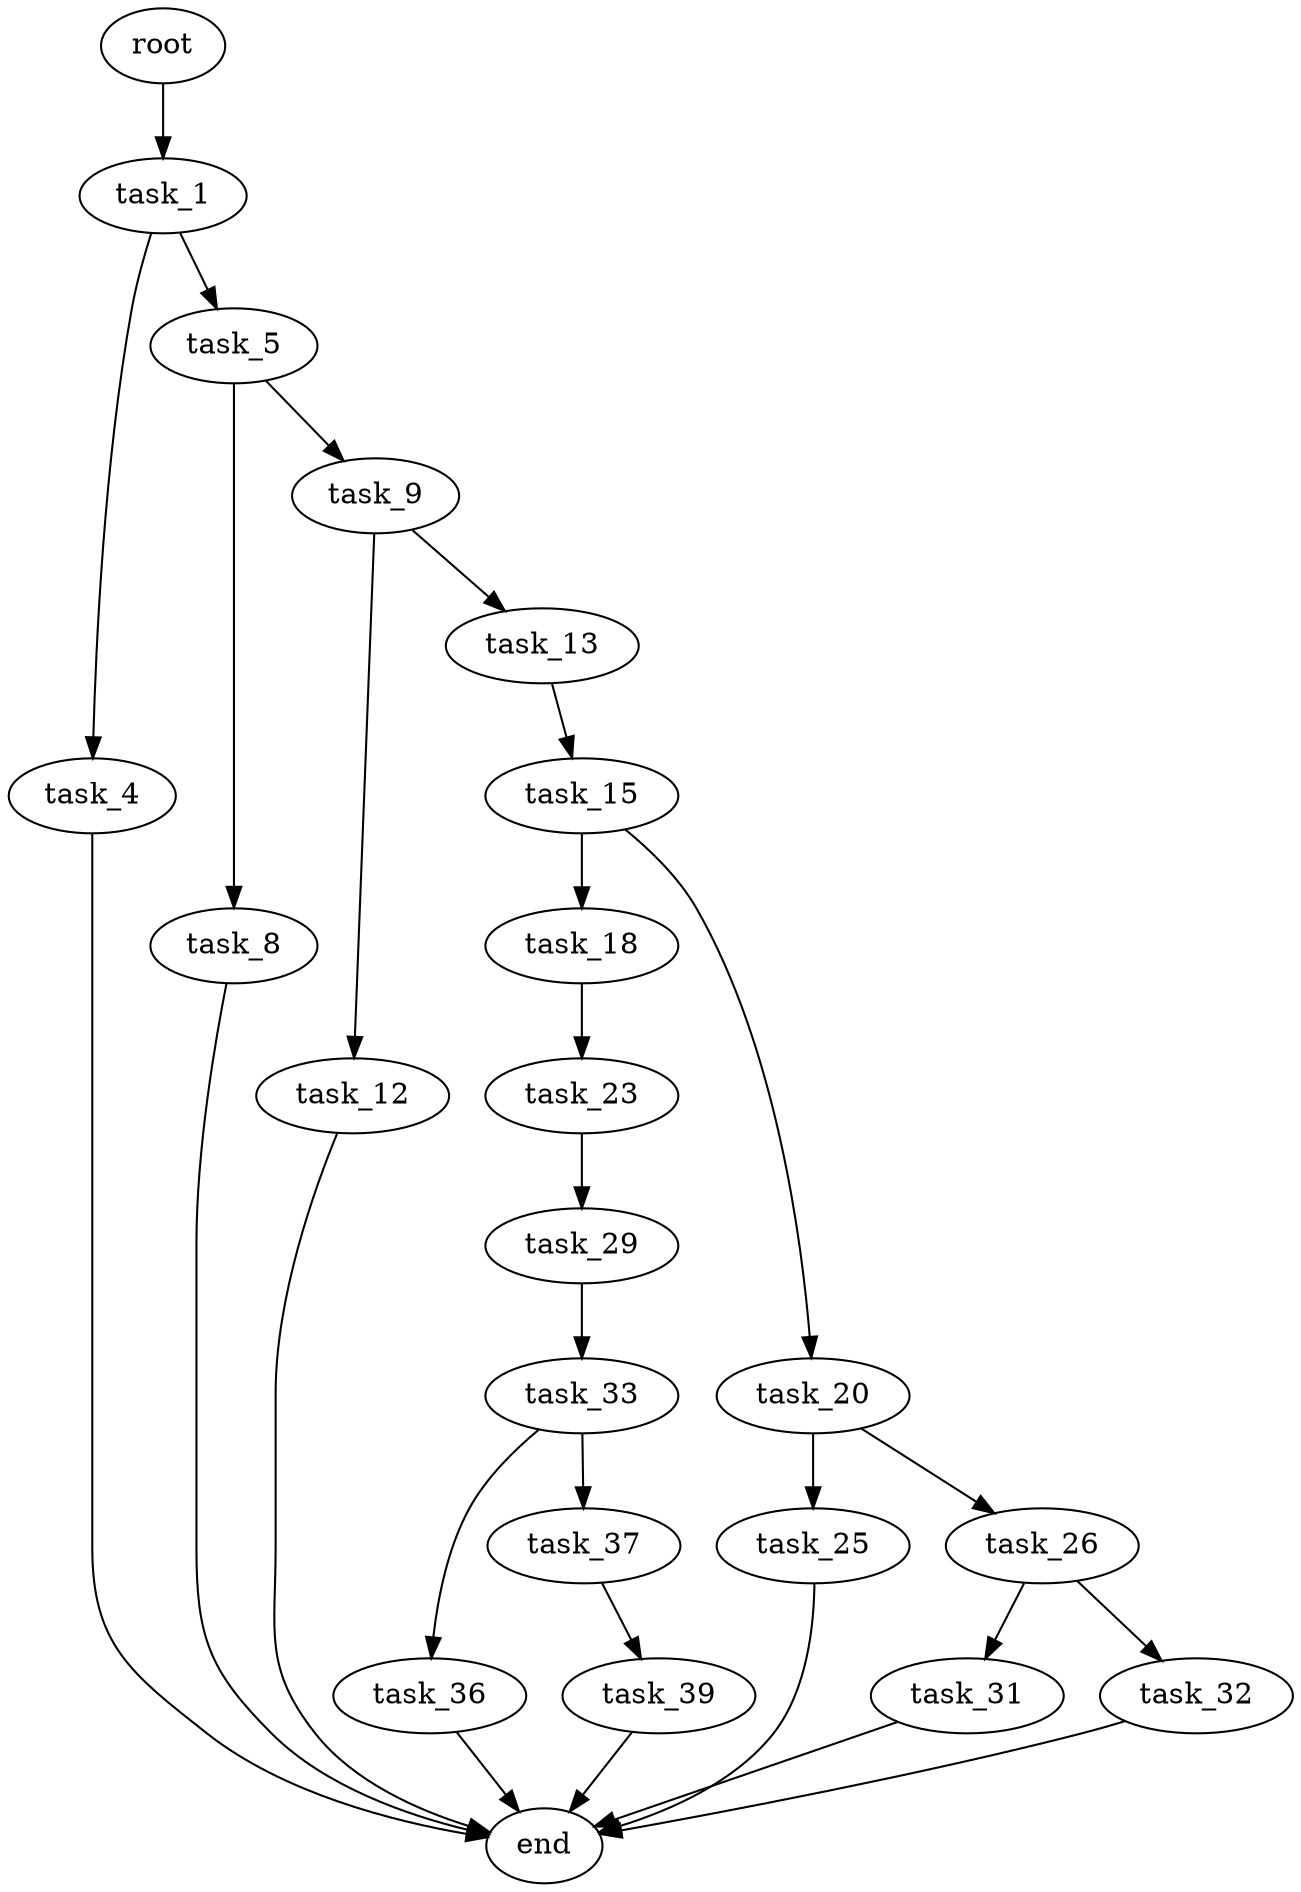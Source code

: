digraph G {
  root [size="0.000000"];
  task_1 [size="8589934592.000000"];
  task_4 [size="70072483314.000000"];
  task_5 [size="45871639087.000000"];
  task_8 [size="112437567452.000000"];
  task_9 [size="231928233984.000000"];
  task_12 [size="1073741824000.000000"];
  task_13 [size="368293445632.000000"];
  task_15 [size="13286006782.000000"];
  task_18 [size="13141965228.000000"];
  task_20 [size="549755813888.000000"];
  task_23 [size="782757789696.000000"];
  task_25 [size="549755813888.000000"];
  task_26 [size="572898466273.000000"];
  task_29 [size="368293445632.000000"];
  task_31 [size="46081354650.000000"];
  task_32 [size="3685631367.000000"];
  task_33 [size="8589934592.000000"];
  task_36 [size="32363381937.000000"];
  task_37 [size="491481981201.000000"];
  task_39 [size="863069880869.000000"];
  end [size="0.000000"];

  root -> task_1 [size="1.000000"];
  task_1 -> task_4 [size="33554432.000000"];
  task_1 -> task_5 [size="33554432.000000"];
  task_4 -> end [size="1.000000"];
  task_5 -> task_8 [size="838860800.000000"];
  task_5 -> task_9 [size="838860800.000000"];
  task_8 -> end [size="1.000000"];
  task_9 -> task_12 [size="301989888.000000"];
  task_9 -> task_13 [size="301989888.000000"];
  task_12 -> end [size="1.000000"];
  task_13 -> task_15 [size="411041792.000000"];
  task_15 -> task_18 [size="838860800.000000"];
  task_15 -> task_20 [size="838860800.000000"];
  task_18 -> task_23 [size="209715200.000000"];
  task_20 -> task_25 [size="536870912.000000"];
  task_20 -> task_26 [size="536870912.000000"];
  task_23 -> task_29 [size="679477248.000000"];
  task_25 -> end [size="1.000000"];
  task_26 -> task_31 [size="536870912.000000"];
  task_26 -> task_32 [size="536870912.000000"];
  task_29 -> task_33 [size="411041792.000000"];
  task_31 -> end [size="1.000000"];
  task_32 -> end [size="1.000000"];
  task_33 -> task_36 [size="33554432.000000"];
  task_33 -> task_37 [size="33554432.000000"];
  task_36 -> end [size="1.000000"];
  task_37 -> task_39 [size="838860800.000000"];
  task_39 -> end [size="1.000000"];
}
